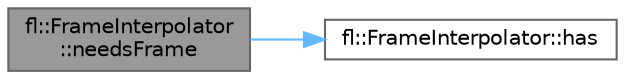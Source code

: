 digraph "fl::FrameInterpolator::needsFrame"
{
 // LATEX_PDF_SIZE
  bgcolor="transparent";
  edge [fontname=Helvetica,fontsize=10,labelfontname=Helvetica,labelfontsize=10];
  node [fontname=Helvetica,fontsize=10,shape=box,height=0.2,width=0.4];
  rankdir="LR";
  Node1 [id="Node000001",label="fl::FrameInterpolator\l::needsFrame",height=0.2,width=0.4,color="gray40", fillcolor="grey60", style="filled", fontcolor="black",tooltip=" "];
  Node1 -> Node2 [id="edge1_Node000001_Node000002",color="steelblue1",style="solid",tooltip=" "];
  Node2 [id="Node000002",label="fl::FrameInterpolator::has",height=0.2,width=0.4,color="grey40", fillcolor="white", style="filled",URL="$d8/d94/classfl_1_1_frame_interpolator_a61e39bebb1c92fea6f613e7f14a4d4af.html#a61e39bebb1c92fea6f613e7f14a4d4af",tooltip=" "];
}
